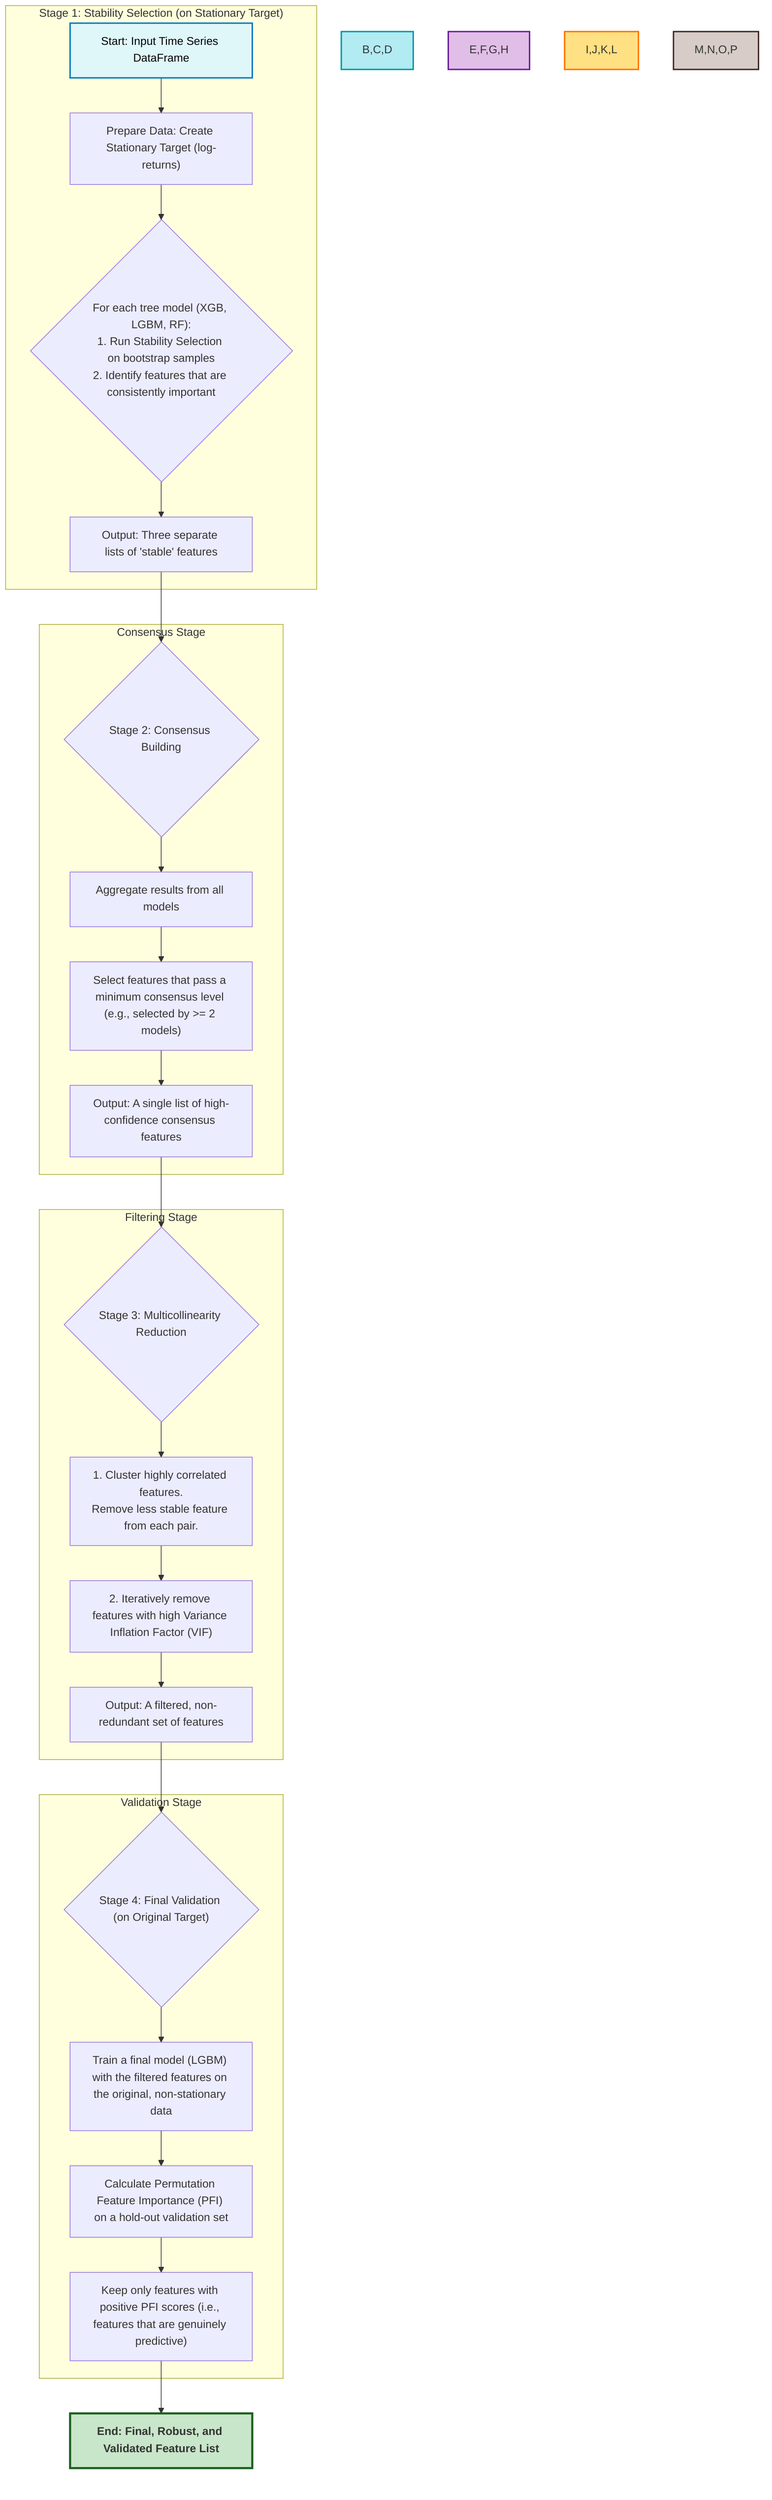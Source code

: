 graph TD
    subgraph "Stage 1: Stability Selection (on Stationary Target)"
        A["Start: Input Time Series DataFrame"] --> B["Prepare Data: Create Stationary Target (log-returns)"];
        B --> C{"For each tree model (XGB, LGBM, RF):
1. Run Stability Selection on bootstrap samples
2. Identify features that are consistently important"};
        C --> D["Output: Three separate lists of 'stable' features"];
    end

    D --> E{"Stage 2: Consensus Building"};
    subgraph "Consensus Stage"
        E --> F["Aggregate results from all models"];
        F --> G["Select features that pass a minimum consensus level (e.g., selected by >= 2 models)"];
        G --> H["Output: A single list of high-confidence consensus features"];
    end

    H --> I{"Stage 3: Multicollinearity Reduction"};
    subgraph "Filtering Stage"
        I --> J["1. Cluster highly correlated features.
Remove less stable feature from each pair."];
        J --> K["2. Iteratively remove features with high Variance Inflation Factor (VIF)"];
        K --> L["Output: A filtered, non-redundant set of features"];
    end

    L --> M{"Stage 4: Final Validation (on Original Target)"};
    subgraph "Validation Stage"
        M --> N["Train a final model (LGBM) with the filtered features on the original, non-stationary data"];
        N --> O["Calculate Permutation Feature Importance (PFI) on a hold-out validation set"];
        O --> P["Keep only features with positive PFI scores (i.e., features that are genuinely predictive)"];
    end

    P --> Q["End: Final, Robust, and Validated Feature List"];

    %% Styles
    style A fill:#e0f7fa,stroke:#0277bd,stroke-width:2px,color:#000
    style B,C,D fill:#b2ebf2,stroke:#0097a7,stroke-width:2px
    
    style E,F,G,H fill:#e1bee7,stroke:#6a1b9a,stroke-width:2px

    style I,J,K,L fill:#ffe082,stroke:#ff6f00,stroke-width:2px

    style M,N,O,P fill:#d7ccc8,stroke:#3e2723,stroke-width:2px
    
    style Q fill:#c8e6c9,stroke:#1b5e20,stroke-width:3px,font-weight:bold